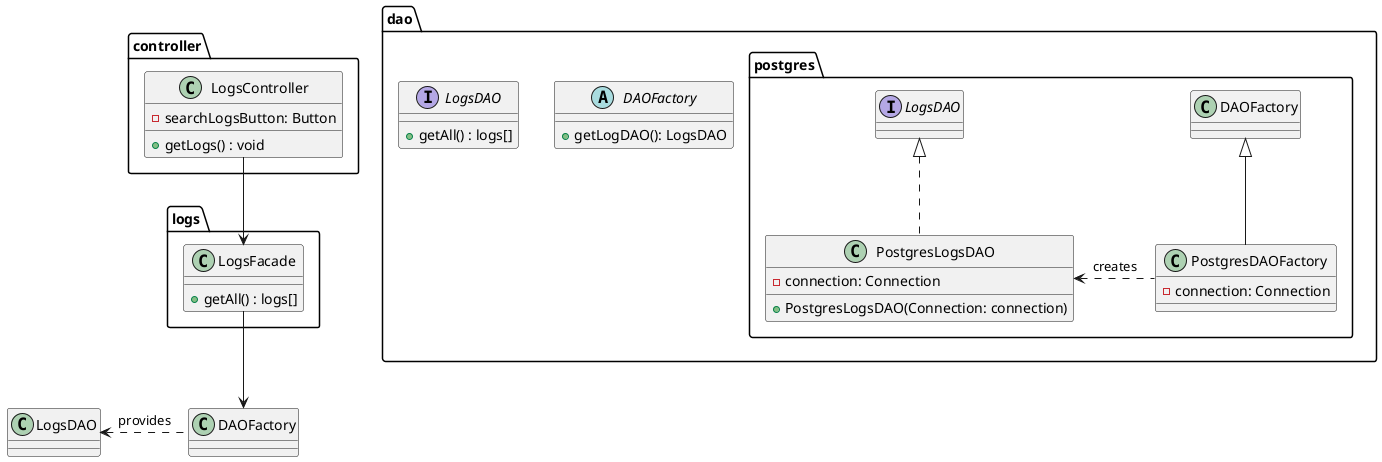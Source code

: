 @startuml
package controller {

  class LogsController {
    -searchLogsButton: Button
    +getLogs() : void
  }
}

package logs {

  class LogsFacade {
    +getAll() : logs[]
  }

}

package dao {

  abstract class DAOFactory {
    +getLogDAO(): LogsDAO
  }

  interface LogsDAO {
    +getAll() : logs[]
  }

  package postgres {

    class PostgresLogsDAO implements LogsDAO {
      -connection: Connection
      +PostgresLogsDAO(Connection: connection)
    }

    class PostgresDAOFactory extends DAOFactory {
      -connection: Connection
    }
  }

}

PostgresDAOFactory .left> PostgresLogsDAO : "creates"
DAOFactory .left> LogsDAO : "provides"
LogsFacade -down-> DAOFactory
LogsController -down-> LogsFacade
@enduml